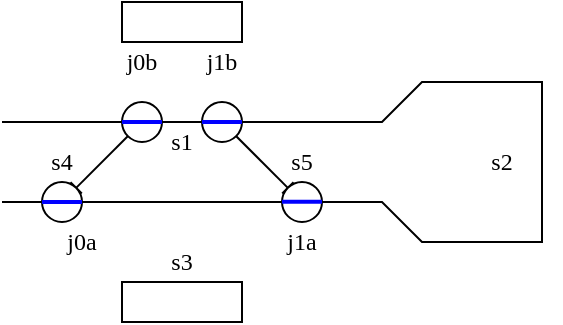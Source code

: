 <mxfile version="21.2.8" type="device" pages="3">
  <diagram name="通常時" id="arh3FIw3pBXTjxhgvzi6">
    <mxGraphModel dx="358" dy="240" grid="1" gridSize="10" guides="1" tooltips="1" connect="1" arrows="1" fold="1" page="1" pageScale="1" pageWidth="827" pageHeight="1169" math="0" shadow="0">
      <root>
        <mxCell id="0" />
        <mxCell id="1" parent="0" />
        <mxCell id="7u-3wQYrSJS738qDRrCc-1" value="" style="rounded=0;whiteSpace=wrap;html=1;" vertex="1" parent="1">
          <mxGeometry x="430" y="140" width="60" height="20" as="geometry" />
        </mxCell>
        <mxCell id="7u-3wQYrSJS738qDRrCc-2" value="" style="rounded=0;whiteSpace=wrap;html=1;" vertex="1" parent="1">
          <mxGeometry x="430" width="60" height="20" as="geometry" />
        </mxCell>
        <mxCell id="7u-3wQYrSJS738qDRrCc-3" value="" style="endArrow=baseDash;html=1;rounded=0;startArrow=baseDash;startFill=0;endFill=0;" edge="1" parent="1">
          <mxGeometry width="50" height="50" relative="1" as="geometry">
            <mxPoint x="400" y="100" as="sourcePoint" />
            <mxPoint x="520" y="100" as="targetPoint" />
          </mxGeometry>
        </mxCell>
        <mxCell id="7u-3wQYrSJS738qDRrCc-4" value="" style="endArrow=baseDash;html=1;rounded=0;startArrow=baseDash;startFill=0;endFill=0;" edge="1" parent="1">
          <mxGeometry width="50" height="50" relative="1" as="geometry">
            <mxPoint x="440" y="60" as="sourcePoint" />
            <mxPoint x="480" y="60" as="targetPoint" />
          </mxGeometry>
        </mxCell>
        <mxCell id="7u-3wQYrSJS738qDRrCc-5" value="" style="endArrow=baseDash;html=1;rounded=0;startArrow=baseDash;startFill=0;endFill=0;" edge="1" parent="1" source="7u-3wQYrSJS738qDRrCc-24">
          <mxGeometry width="50" height="50" relative="1" as="geometry">
            <mxPoint x="400" y="100" as="sourcePoint" />
            <mxPoint x="440" y="60" as="targetPoint" />
          </mxGeometry>
        </mxCell>
        <mxCell id="7u-3wQYrSJS738qDRrCc-6" value="" style="endArrow=baseDash;html=1;rounded=0;startArrow=baseDash;startFill=0;endFill=0;" edge="1" parent="1" source="7u-3wQYrSJS738qDRrCc-26">
          <mxGeometry width="50" height="50" relative="1" as="geometry">
            <mxPoint x="520" y="100" as="sourcePoint" />
            <mxPoint x="480" y="60" as="targetPoint" />
          </mxGeometry>
        </mxCell>
        <mxCell id="7u-3wQYrSJS738qDRrCc-7" value="" style="endArrow=baseDash;html=1;rounded=0;startArrow=baseDash;startFill=0;endFill=0;" edge="1" parent="1">
          <mxGeometry width="50" height="50" relative="1" as="geometry">
            <mxPoint x="480" y="60" as="sourcePoint" />
            <mxPoint x="520" y="100" as="targetPoint" />
            <Array as="points">
              <mxPoint x="560" y="60" />
              <mxPoint x="580" y="40" />
              <mxPoint x="640" y="40" />
              <mxPoint x="640" y="120" />
              <mxPoint x="580" y="120" />
              <mxPoint x="560" y="100" />
            </Array>
          </mxGeometry>
        </mxCell>
        <mxCell id="7u-3wQYrSJS738qDRrCc-8" value="j0a" style="text;html=1;strokeColor=none;fillColor=none;align=center;verticalAlign=middle;whiteSpace=wrap;rounded=0;fontFamily=Lucida Console;" vertex="1" parent="1">
          <mxGeometry x="390" y="110" width="40" height="20" as="geometry" />
        </mxCell>
        <mxCell id="7u-3wQYrSJS738qDRrCc-9" value="j0b" style="text;html=1;strokeColor=none;fillColor=none;align=center;verticalAlign=middle;whiteSpace=wrap;rounded=0;fontFamily=Lucida Console;" vertex="1" parent="1">
          <mxGeometry x="420" y="20" width="40" height="20" as="geometry" />
        </mxCell>
        <mxCell id="7u-3wQYrSJS738qDRrCc-10" value="j1a" style="text;html=1;strokeColor=none;fillColor=none;align=center;verticalAlign=middle;whiteSpace=wrap;rounded=0;fontFamily=Lucida Console;" vertex="1" parent="1">
          <mxGeometry x="500" y="110" width="40" height="20" as="geometry" />
        </mxCell>
        <mxCell id="7u-3wQYrSJS738qDRrCc-11" value="j1b" style="text;html=1;strokeColor=none;fillColor=none;align=center;verticalAlign=middle;whiteSpace=wrap;rounded=0;fontFamily=Lucida Console;" vertex="1" parent="1">
          <mxGeometry x="460" y="20" width="40" height="20" as="geometry" />
        </mxCell>
        <mxCell id="7u-3wQYrSJS738qDRrCc-12" value="s1" style="text;html=1;strokeColor=none;fillColor=none;align=center;verticalAlign=middle;whiteSpace=wrap;rounded=0;fontFamily=Lucida Console;" vertex="1" parent="1">
          <mxGeometry x="440" y="60" width="40" height="20" as="geometry" />
        </mxCell>
        <mxCell id="7u-3wQYrSJS738qDRrCc-13" value="s2" style="text;html=1;strokeColor=none;fillColor=none;align=center;verticalAlign=middle;whiteSpace=wrap;rounded=0;fontFamily=Lucida Console;" vertex="1" parent="1">
          <mxGeometry x="600" y="70" width="40" height="20" as="geometry" />
        </mxCell>
        <mxCell id="7u-3wQYrSJS738qDRrCc-14" value="s3" style="text;html=1;strokeColor=none;fillColor=none;align=center;verticalAlign=middle;whiteSpace=wrap;rounded=0;fontFamily=Lucida Console;" vertex="1" parent="1">
          <mxGeometry x="440" y="120" width="40" height="20" as="geometry" />
        </mxCell>
        <mxCell id="7u-3wQYrSJS738qDRrCc-15" value="s4" style="text;html=1;strokeColor=none;fillColor=none;align=center;verticalAlign=middle;whiteSpace=wrap;rounded=0;fontFamily=Lucida Console;" vertex="1" parent="1">
          <mxGeometry x="380" y="70" width="40" height="20" as="geometry" />
        </mxCell>
        <mxCell id="7u-3wQYrSJS738qDRrCc-16" value="s5" style="text;html=1;strokeColor=none;fillColor=none;align=center;verticalAlign=middle;whiteSpace=wrap;rounded=0;fontFamily=Lucida Console;" vertex="1" parent="1">
          <mxGeometry x="500" y="70" width="40" height="20" as="geometry" />
        </mxCell>
        <mxCell id="7u-3wQYrSJS738qDRrCc-18" value="" style="endArrow=none;html=1;rounded=0;" edge="1" parent="1" source="7u-3wQYrSJS738qDRrCc-21">
          <mxGeometry width="50" height="50" relative="1" as="geometry">
            <mxPoint x="370" y="60" as="sourcePoint" />
            <mxPoint x="440" y="60" as="targetPoint" />
          </mxGeometry>
        </mxCell>
        <mxCell id="7u-3wQYrSJS738qDRrCc-19" value="" style="endArrow=none;html=1;rounded=0;" edge="1" parent="1">
          <mxGeometry width="50" height="50" relative="1" as="geometry">
            <mxPoint x="370" y="100" as="sourcePoint" />
            <mxPoint x="400" y="100" as="targetPoint" />
          </mxGeometry>
        </mxCell>
        <mxCell id="7u-3wQYrSJS738qDRrCc-22" value="" style="endArrow=none;html=1;rounded=0;" edge="1" parent="1" target="7u-3wQYrSJS738qDRrCc-21">
          <mxGeometry width="50" height="50" relative="1" as="geometry">
            <mxPoint x="370" y="60" as="sourcePoint" />
            <mxPoint x="440" y="60" as="targetPoint" />
          </mxGeometry>
        </mxCell>
        <mxCell id="7u-3wQYrSJS738qDRrCc-21" value="" style="ellipse;whiteSpace=wrap;html=1;aspect=fixed;" vertex="1" parent="1">
          <mxGeometry x="430" y="50" width="20" height="20" as="geometry" />
        </mxCell>
        <mxCell id="7u-3wQYrSJS738qDRrCc-23" value="" style="ellipse;whiteSpace=wrap;html=1;aspect=fixed;" vertex="1" parent="1">
          <mxGeometry x="470" y="50" width="20" height="20" as="geometry" />
        </mxCell>
        <mxCell id="7u-3wQYrSJS738qDRrCc-25" value="" style="endArrow=baseDash;html=1;rounded=0;startArrow=baseDash;startFill=0;endFill=0;" edge="1" parent="1" target="7u-3wQYrSJS738qDRrCc-24">
          <mxGeometry width="50" height="50" relative="1" as="geometry">
            <mxPoint x="400" y="100" as="sourcePoint" />
            <mxPoint x="440" y="60" as="targetPoint" />
          </mxGeometry>
        </mxCell>
        <mxCell id="7u-3wQYrSJS738qDRrCc-24" value="" style="ellipse;whiteSpace=wrap;html=1;aspect=fixed;" vertex="1" parent="1">
          <mxGeometry x="390" y="90" width="20" height="20" as="geometry" />
        </mxCell>
        <mxCell id="7u-3wQYrSJS738qDRrCc-27" value="" style="endArrow=baseDash;html=1;rounded=0;startArrow=baseDash;startFill=0;endFill=0;" edge="1" parent="1" target="7u-3wQYrSJS738qDRrCc-26">
          <mxGeometry width="50" height="50" relative="1" as="geometry">
            <mxPoint x="520" y="100" as="sourcePoint" />
            <mxPoint x="480" y="60" as="targetPoint" />
          </mxGeometry>
        </mxCell>
        <mxCell id="7u-3wQYrSJS738qDRrCc-26" value="" style="ellipse;whiteSpace=wrap;html=1;aspect=fixed;" vertex="1" parent="1">
          <mxGeometry x="510" y="90" width="20" height="20" as="geometry" />
        </mxCell>
        <mxCell id="7u-3wQYrSJS738qDRrCc-28" value="" style="endArrow=none;html=1;rounded=0;fillColor=#e51400;strokeColor=#0000FF;strokeWidth=2;exitX=0;exitY=0.5;exitDx=0;exitDy=0;entryX=1;entryY=0.5;entryDx=0;entryDy=0;" edge="1" parent="1" source="7u-3wQYrSJS738qDRrCc-21" target="7u-3wQYrSJS738qDRrCc-21">
          <mxGeometry width="50" height="50" relative="1" as="geometry">
            <mxPoint x="320" y="70" as="sourcePoint" />
            <mxPoint x="350" y="60" as="targetPoint" />
          </mxGeometry>
        </mxCell>
        <mxCell id="7u-3wQYrSJS738qDRrCc-29" value="" style="endArrow=none;html=1;rounded=0;fillColor=#e51400;strokeColor=#0000FF;strokeWidth=2;exitX=0;exitY=0.5;exitDx=0;exitDy=0;entryX=1;entryY=0.5;entryDx=0;entryDy=0;" edge="1" parent="1">
          <mxGeometry width="50" height="50" relative="1" as="geometry">
            <mxPoint x="470" y="60" as="sourcePoint" />
            <mxPoint x="490" y="60" as="targetPoint" />
          </mxGeometry>
        </mxCell>
        <mxCell id="7u-3wQYrSJS738qDRrCc-30" value="" style="endArrow=none;html=1;rounded=0;fillColor=#e51400;strokeColor=#0000FF;strokeWidth=2;exitX=1;exitY=0.5;exitDx=0;exitDy=0;entryX=0;entryY=0.5;entryDx=0;entryDy=0;" edge="1" parent="1" source="7u-3wQYrSJS738qDRrCc-24" target="7u-3wQYrSJS738qDRrCc-24">
          <mxGeometry width="50" height="50" relative="1" as="geometry">
            <mxPoint x="450" y="80" as="sourcePoint" />
            <mxPoint x="470" y="80" as="targetPoint" />
          </mxGeometry>
        </mxCell>
        <mxCell id="7u-3wQYrSJS738qDRrCc-31" value="" style="endArrow=none;html=1;rounded=0;fillColor=#e51400;strokeColor=#0000FF;strokeWidth=2;exitX=0;exitY=0.5;exitDx=0;exitDy=0;entryX=1;entryY=0.5;entryDx=0;entryDy=0;" edge="1" parent="1">
          <mxGeometry width="50" height="50" relative="1" as="geometry">
            <mxPoint x="510" y="99.82" as="sourcePoint" />
            <mxPoint x="530" y="99.82" as="targetPoint" />
          </mxGeometry>
        </mxCell>
      </root>
    </mxGraphModel>
  </diagram>
  <diagram name="S3通行不可1" id="a9ny2blX0CzjCBRiFFUc">
    <mxGraphModel dx="419" dy="281" grid="1" gridSize="10" guides="1" tooltips="1" connect="1" arrows="1" fold="1" page="1" pageScale="1" pageWidth="827" pageHeight="1169" math="0" shadow="0">
      <root>
        <mxCell id="-IiezHLQpp2U1VbSaJ5H-0" />
        <mxCell id="-IiezHLQpp2U1VbSaJ5H-1" parent="-IiezHLQpp2U1VbSaJ5H-0" />
        <mxCell id="-IiezHLQpp2U1VbSaJ5H-2" value="" style="rounded=0;whiteSpace=wrap;html=1;" vertex="1" parent="-IiezHLQpp2U1VbSaJ5H-1">
          <mxGeometry x="430" y="140" width="60" height="20" as="geometry" />
        </mxCell>
        <mxCell id="-IiezHLQpp2U1VbSaJ5H-3" value="" style="rounded=0;whiteSpace=wrap;html=1;" vertex="1" parent="-IiezHLQpp2U1VbSaJ5H-1">
          <mxGeometry x="430" width="60" height="20" as="geometry" />
        </mxCell>
        <mxCell id="-IiezHLQpp2U1VbSaJ5H-4" value="" style="endArrow=baseDash;html=1;rounded=0;startArrow=baseDash;startFill=0;endFill=0;fillColor=#e51400;strokeColor=#B20000;" edge="1" parent="-IiezHLQpp2U1VbSaJ5H-1">
          <mxGeometry width="50" height="50" relative="1" as="geometry">
            <mxPoint x="400" y="100" as="sourcePoint" />
            <mxPoint x="520" y="100" as="targetPoint" />
          </mxGeometry>
        </mxCell>
        <mxCell id="-IiezHLQpp2U1VbSaJ5H-5" value="" style="endArrow=baseDash;html=1;rounded=0;startArrow=baseDash;startFill=0;endFill=0;" edge="1" parent="-IiezHLQpp2U1VbSaJ5H-1">
          <mxGeometry width="50" height="50" relative="1" as="geometry">
            <mxPoint x="440" y="60" as="sourcePoint" />
            <mxPoint x="480" y="60" as="targetPoint" />
          </mxGeometry>
        </mxCell>
        <mxCell id="-IiezHLQpp2U1VbSaJ5H-6" value="" style="endArrow=baseDash;html=1;rounded=0;startArrow=baseDash;startFill=0;endFill=0;" edge="1" parent="-IiezHLQpp2U1VbSaJ5H-1" source="-IiezHLQpp2U1VbSaJ5H-24">
          <mxGeometry width="50" height="50" relative="1" as="geometry">
            <mxPoint x="400" y="100" as="sourcePoint" />
            <mxPoint x="440" y="60" as="targetPoint" />
          </mxGeometry>
        </mxCell>
        <mxCell id="-IiezHLQpp2U1VbSaJ5H-7" value="" style="endArrow=baseDash;html=1;rounded=0;startArrow=baseDash;startFill=0;endFill=0;" edge="1" parent="-IiezHLQpp2U1VbSaJ5H-1" source="-IiezHLQpp2U1VbSaJ5H-26">
          <mxGeometry width="50" height="50" relative="1" as="geometry">
            <mxPoint x="520" y="100" as="sourcePoint" />
            <mxPoint x="480" y="60" as="targetPoint" />
          </mxGeometry>
        </mxCell>
        <mxCell id="-IiezHLQpp2U1VbSaJ5H-8" value="" style="endArrow=baseDash;html=1;rounded=0;startArrow=baseDash;startFill=0;endFill=0;" edge="1" parent="-IiezHLQpp2U1VbSaJ5H-1">
          <mxGeometry width="50" height="50" relative="1" as="geometry">
            <mxPoint x="480" y="60" as="sourcePoint" />
            <mxPoint x="520" y="100" as="targetPoint" />
            <Array as="points">
              <mxPoint x="560" y="60" />
              <mxPoint x="580" y="40" />
              <mxPoint x="640" y="40" />
              <mxPoint x="640" y="120" />
              <mxPoint x="580" y="120" />
              <mxPoint x="560" y="100" />
            </Array>
          </mxGeometry>
        </mxCell>
        <mxCell id="-IiezHLQpp2U1VbSaJ5H-9" value="j0a" style="text;html=1;strokeColor=none;fillColor=none;align=center;verticalAlign=middle;whiteSpace=wrap;rounded=0;fontFamily=Lucida Console;" vertex="1" parent="-IiezHLQpp2U1VbSaJ5H-1">
          <mxGeometry x="390" y="110" width="40" height="20" as="geometry" />
        </mxCell>
        <mxCell id="-IiezHLQpp2U1VbSaJ5H-10" value="j0b" style="text;html=1;strokeColor=none;fillColor=none;align=center;verticalAlign=middle;whiteSpace=wrap;rounded=0;fontFamily=Lucida Console;" vertex="1" parent="-IiezHLQpp2U1VbSaJ5H-1">
          <mxGeometry x="420" y="20" width="40" height="20" as="geometry" />
        </mxCell>
        <mxCell id="-IiezHLQpp2U1VbSaJ5H-11" value="j1a" style="text;html=1;strokeColor=none;fillColor=none;align=center;verticalAlign=middle;whiteSpace=wrap;rounded=0;fontFamily=Lucida Console;" vertex="1" parent="-IiezHLQpp2U1VbSaJ5H-1">
          <mxGeometry x="500" y="110" width="40" height="20" as="geometry" />
        </mxCell>
        <mxCell id="-IiezHLQpp2U1VbSaJ5H-12" value="j1b" style="text;html=1;strokeColor=none;fillColor=none;align=center;verticalAlign=middle;whiteSpace=wrap;rounded=0;fontFamily=Lucida Console;" vertex="1" parent="-IiezHLQpp2U1VbSaJ5H-1">
          <mxGeometry x="460" y="20" width="40" height="20" as="geometry" />
        </mxCell>
        <mxCell id="-IiezHLQpp2U1VbSaJ5H-13" value="s1" style="text;html=1;strokeColor=none;fillColor=none;align=center;verticalAlign=middle;whiteSpace=wrap;rounded=0;fontFamily=Lucida Console;" vertex="1" parent="-IiezHLQpp2U1VbSaJ5H-1">
          <mxGeometry x="440" y="60" width="40" height="20" as="geometry" />
        </mxCell>
        <mxCell id="-IiezHLQpp2U1VbSaJ5H-14" value="s2" style="text;html=1;strokeColor=none;fillColor=none;align=center;verticalAlign=middle;whiteSpace=wrap;rounded=0;fontFamily=Lucida Console;" vertex="1" parent="-IiezHLQpp2U1VbSaJ5H-1">
          <mxGeometry x="600" y="70" width="40" height="20" as="geometry" />
        </mxCell>
        <mxCell id="-IiezHLQpp2U1VbSaJ5H-15" value="s3" style="text;html=1;strokeColor=none;fillColor=none;align=center;verticalAlign=middle;whiteSpace=wrap;rounded=0;fontFamily=Lucida Console;" vertex="1" parent="-IiezHLQpp2U1VbSaJ5H-1">
          <mxGeometry x="440" y="120" width="40" height="20" as="geometry" />
        </mxCell>
        <mxCell id="-IiezHLQpp2U1VbSaJ5H-16" value="s4" style="text;html=1;strokeColor=none;fillColor=none;align=center;verticalAlign=middle;whiteSpace=wrap;rounded=0;fontFamily=Lucida Console;" vertex="1" parent="-IiezHLQpp2U1VbSaJ5H-1">
          <mxGeometry x="380" y="70" width="40" height="20" as="geometry" />
        </mxCell>
        <mxCell id="-IiezHLQpp2U1VbSaJ5H-17" value="s5" style="text;html=1;strokeColor=none;fillColor=none;align=center;verticalAlign=middle;whiteSpace=wrap;rounded=0;fontFamily=Lucida Console;" vertex="1" parent="-IiezHLQpp2U1VbSaJ5H-1">
          <mxGeometry x="500" y="70" width="40" height="20" as="geometry" />
        </mxCell>
        <mxCell id="-IiezHLQpp2U1VbSaJ5H-18" value="" style="endArrow=none;html=1;rounded=0;" edge="1" parent="-IiezHLQpp2U1VbSaJ5H-1" source="-IiezHLQpp2U1VbSaJ5H-21">
          <mxGeometry width="50" height="50" relative="1" as="geometry">
            <mxPoint x="370" y="60" as="sourcePoint" />
            <mxPoint x="440" y="60" as="targetPoint" />
          </mxGeometry>
        </mxCell>
        <mxCell id="-IiezHLQpp2U1VbSaJ5H-19" value="" style="endArrow=none;html=1;rounded=0;" edge="1" parent="-IiezHLQpp2U1VbSaJ5H-1">
          <mxGeometry width="50" height="50" relative="1" as="geometry">
            <mxPoint x="370" y="100" as="sourcePoint" />
            <mxPoint x="400" y="100" as="targetPoint" />
          </mxGeometry>
        </mxCell>
        <mxCell id="-IiezHLQpp2U1VbSaJ5H-20" value="" style="endArrow=none;html=1;rounded=0;" edge="1" parent="-IiezHLQpp2U1VbSaJ5H-1" target="-IiezHLQpp2U1VbSaJ5H-21">
          <mxGeometry width="50" height="50" relative="1" as="geometry">
            <mxPoint x="370" y="60" as="sourcePoint" />
            <mxPoint x="440" y="60" as="targetPoint" />
          </mxGeometry>
        </mxCell>
        <mxCell id="-IiezHLQpp2U1VbSaJ5H-21" value="" style="ellipse;whiteSpace=wrap;html=1;aspect=fixed;" vertex="1" parent="-IiezHLQpp2U1VbSaJ5H-1">
          <mxGeometry x="430" y="50" width="20" height="20" as="geometry" />
        </mxCell>
        <mxCell id="-IiezHLQpp2U1VbSaJ5H-22" value="" style="ellipse;whiteSpace=wrap;html=1;aspect=fixed;" vertex="1" parent="-IiezHLQpp2U1VbSaJ5H-1">
          <mxGeometry x="470" y="50" width="20" height="20" as="geometry" />
        </mxCell>
        <mxCell id="-IiezHLQpp2U1VbSaJ5H-23" value="" style="endArrow=baseDash;html=1;rounded=0;startArrow=baseDash;startFill=0;endFill=0;" edge="1" parent="-IiezHLQpp2U1VbSaJ5H-1" target="-IiezHLQpp2U1VbSaJ5H-24">
          <mxGeometry width="50" height="50" relative="1" as="geometry">
            <mxPoint x="400" y="100" as="sourcePoint" />
            <mxPoint x="440" y="60" as="targetPoint" />
          </mxGeometry>
        </mxCell>
        <mxCell id="-IiezHLQpp2U1VbSaJ5H-24" value="" style="ellipse;whiteSpace=wrap;html=1;aspect=fixed;" vertex="1" parent="-IiezHLQpp2U1VbSaJ5H-1">
          <mxGeometry x="390" y="90" width="20" height="20" as="geometry" />
        </mxCell>
        <mxCell id="-IiezHLQpp2U1VbSaJ5H-25" value="" style="endArrow=baseDash;html=1;rounded=0;startArrow=baseDash;startFill=0;endFill=0;" edge="1" parent="-IiezHLQpp2U1VbSaJ5H-1" target="-IiezHLQpp2U1VbSaJ5H-26">
          <mxGeometry width="50" height="50" relative="1" as="geometry">
            <mxPoint x="520" y="100" as="sourcePoint" />
            <mxPoint x="480" y="60" as="targetPoint" />
          </mxGeometry>
        </mxCell>
        <mxCell id="-IiezHLQpp2U1VbSaJ5H-26" value="" style="ellipse;whiteSpace=wrap;html=1;aspect=fixed;" vertex="1" parent="-IiezHLQpp2U1VbSaJ5H-1">
          <mxGeometry x="510" y="90" width="20" height="20" as="geometry" />
        </mxCell>
        <mxCell id="-IiezHLQpp2U1VbSaJ5H-27" value="" style="endArrow=none;html=1;rounded=0;fillColor=#e51400;strokeColor=#0000FF;strokeWidth=2;exitX=0;exitY=0.5;exitDx=0;exitDy=0;entryX=1;entryY=0.5;entryDx=0;entryDy=0;" edge="1" parent="-IiezHLQpp2U1VbSaJ5H-1" source="-IiezHLQpp2U1VbSaJ5H-21" target="-IiezHLQpp2U1VbSaJ5H-21">
          <mxGeometry width="50" height="50" relative="1" as="geometry">
            <mxPoint x="320" y="70" as="sourcePoint" />
            <mxPoint x="350" y="60" as="targetPoint" />
          </mxGeometry>
        </mxCell>
        <mxCell id="-IiezHLQpp2U1VbSaJ5H-28" value="" style="endArrow=none;html=1;rounded=0;fillColor=#e51400;strokeColor=#0000FF;strokeWidth=2;exitX=0;exitY=0.5;exitDx=0;exitDy=0;entryX=1;entryY=0.5;entryDx=0;entryDy=0;" edge="1" parent="-IiezHLQpp2U1VbSaJ5H-1">
          <mxGeometry width="50" height="50" relative="1" as="geometry">
            <mxPoint x="470" y="60" as="sourcePoint" />
            <mxPoint x="490" y="60" as="targetPoint" />
          </mxGeometry>
        </mxCell>
        <mxCell id="-IiezHLQpp2U1VbSaJ5H-29" value="" style="endArrow=none;html=1;rounded=0;fillColor=#e51400;strokeColor=#0000FF;strokeWidth=2;exitX=1;exitY=0;exitDx=0;exitDy=0;entryX=0;entryY=1;entryDx=0;entryDy=0;" edge="1" parent="-IiezHLQpp2U1VbSaJ5H-1" source="-IiezHLQpp2U1VbSaJ5H-24" target="-IiezHLQpp2U1VbSaJ5H-24">
          <mxGeometry width="50" height="50" relative="1" as="geometry">
            <mxPoint x="450" y="80" as="sourcePoint" />
            <mxPoint x="470" y="80" as="targetPoint" />
          </mxGeometry>
        </mxCell>
        <mxCell id="-IiezHLQpp2U1VbSaJ5H-30" value="" style="endArrow=none;html=1;rounded=0;fillColor=#e51400;strokeColor=#0000FF;strokeWidth=2;exitX=0;exitY=0;exitDx=0;exitDy=0;entryX=1;entryY=1;entryDx=0;entryDy=0;" edge="1" parent="-IiezHLQpp2U1VbSaJ5H-1" source="-IiezHLQpp2U1VbSaJ5H-26" target="-IiezHLQpp2U1VbSaJ5H-26">
          <mxGeometry width="50" height="50" relative="1" as="geometry">
            <mxPoint x="510" y="99.82" as="sourcePoint" />
            <mxPoint x="530" y="99.82" as="targetPoint" />
          </mxGeometry>
        </mxCell>
      </root>
    </mxGraphModel>
  </diagram>
  <diagram name="S3通行不可2" id="GofOoyZXz3otkXVmYKWo">
    <mxGraphModel dx="323" dy="216" grid="1" gridSize="10" guides="1" tooltips="1" connect="1" arrows="1" fold="1" page="1" pageScale="1" pageWidth="827" pageHeight="1169" math="0" shadow="0">
      <root>
        <mxCell id="AQSeIR6S58tue8VEiecH-0" />
        <mxCell id="AQSeIR6S58tue8VEiecH-1" parent="AQSeIR6S58tue8VEiecH-0" />
        <mxCell id="AQSeIR6S58tue8VEiecH-2" value="" style="rounded=0;whiteSpace=wrap;html=1;" vertex="1" parent="AQSeIR6S58tue8VEiecH-1">
          <mxGeometry x="430" y="140" width="60" height="20" as="geometry" />
        </mxCell>
        <mxCell id="AQSeIR6S58tue8VEiecH-3" value="" style="rounded=0;whiteSpace=wrap;html=1;" vertex="1" parent="AQSeIR6S58tue8VEiecH-1">
          <mxGeometry x="430" width="60" height="20" as="geometry" />
        </mxCell>
        <mxCell id="AQSeIR6S58tue8VEiecH-4" value="" style="endArrow=baseDash;html=1;rounded=0;startArrow=baseDash;startFill=0;endFill=0;fillColor=#e51400;strokeColor=#B20000;" edge="1" parent="AQSeIR6S58tue8VEiecH-1">
          <mxGeometry width="50" height="50" relative="1" as="geometry">
            <mxPoint x="400" y="100" as="sourcePoint" />
            <mxPoint x="520" y="100" as="targetPoint" />
          </mxGeometry>
        </mxCell>
        <mxCell id="AQSeIR6S58tue8VEiecH-5" value="" style="endArrow=baseDash;html=1;rounded=0;startArrow=baseDash;startFill=0;endFill=0;" edge="1" parent="AQSeIR6S58tue8VEiecH-1">
          <mxGeometry width="50" height="50" relative="1" as="geometry">
            <mxPoint x="440" y="60" as="sourcePoint" />
            <mxPoint x="480" y="60" as="targetPoint" />
          </mxGeometry>
        </mxCell>
        <mxCell id="AQSeIR6S58tue8VEiecH-6" value="" style="endArrow=baseDash;html=1;rounded=0;startArrow=baseDash;startFill=0;endFill=0;" edge="1" parent="AQSeIR6S58tue8VEiecH-1" source="AQSeIR6S58tue8VEiecH-24">
          <mxGeometry width="50" height="50" relative="1" as="geometry">
            <mxPoint x="400" y="100" as="sourcePoint" />
            <mxPoint x="440" y="60" as="targetPoint" />
          </mxGeometry>
        </mxCell>
        <mxCell id="AQSeIR6S58tue8VEiecH-7" value="" style="endArrow=baseDash;html=1;rounded=0;startArrow=baseDash;startFill=0;endFill=0;" edge="1" parent="AQSeIR6S58tue8VEiecH-1" source="AQSeIR6S58tue8VEiecH-26">
          <mxGeometry width="50" height="50" relative="1" as="geometry">
            <mxPoint x="520" y="100" as="sourcePoint" />
            <mxPoint x="480" y="60" as="targetPoint" />
          </mxGeometry>
        </mxCell>
        <mxCell id="AQSeIR6S58tue8VEiecH-8" value="" style="endArrow=baseDash;html=1;rounded=0;startArrow=baseDash;startFill=0;endFill=0;" edge="1" parent="AQSeIR6S58tue8VEiecH-1">
          <mxGeometry width="50" height="50" relative="1" as="geometry">
            <mxPoint x="480" y="60" as="sourcePoint" />
            <mxPoint x="520" y="100" as="targetPoint" />
            <Array as="points">
              <mxPoint x="560" y="60" />
              <mxPoint x="580" y="40" />
              <mxPoint x="640" y="40" />
              <mxPoint x="640" y="120" />
              <mxPoint x="580" y="120" />
              <mxPoint x="560" y="100" />
            </Array>
          </mxGeometry>
        </mxCell>
        <mxCell id="AQSeIR6S58tue8VEiecH-9" value="j0a" style="text;html=1;strokeColor=none;fillColor=none;align=center;verticalAlign=middle;whiteSpace=wrap;rounded=0;fontFamily=Lucida Console;" vertex="1" parent="AQSeIR6S58tue8VEiecH-1">
          <mxGeometry x="390" y="110" width="40" height="20" as="geometry" />
        </mxCell>
        <mxCell id="AQSeIR6S58tue8VEiecH-10" value="j0b" style="text;html=1;strokeColor=none;fillColor=none;align=center;verticalAlign=middle;whiteSpace=wrap;rounded=0;fontFamily=Lucida Console;" vertex="1" parent="AQSeIR6S58tue8VEiecH-1">
          <mxGeometry x="420" y="20" width="40" height="20" as="geometry" />
        </mxCell>
        <mxCell id="AQSeIR6S58tue8VEiecH-11" value="j1a" style="text;html=1;strokeColor=none;fillColor=none;align=center;verticalAlign=middle;whiteSpace=wrap;rounded=0;fontFamily=Lucida Console;" vertex="1" parent="AQSeIR6S58tue8VEiecH-1">
          <mxGeometry x="500" y="110" width="40" height="20" as="geometry" />
        </mxCell>
        <mxCell id="AQSeIR6S58tue8VEiecH-12" value="j1b" style="text;html=1;strokeColor=none;fillColor=none;align=center;verticalAlign=middle;whiteSpace=wrap;rounded=0;fontFamily=Lucida Console;" vertex="1" parent="AQSeIR6S58tue8VEiecH-1">
          <mxGeometry x="460" y="20" width="40" height="20" as="geometry" />
        </mxCell>
        <mxCell id="AQSeIR6S58tue8VEiecH-13" value="s1" style="text;html=1;strokeColor=none;fillColor=none;align=center;verticalAlign=middle;whiteSpace=wrap;rounded=0;fontFamily=Lucida Console;" vertex="1" parent="AQSeIR6S58tue8VEiecH-1">
          <mxGeometry x="440" y="60" width="40" height="20" as="geometry" />
        </mxCell>
        <mxCell id="AQSeIR6S58tue8VEiecH-14" value="s2" style="text;html=1;strokeColor=none;fillColor=none;align=center;verticalAlign=middle;whiteSpace=wrap;rounded=0;fontFamily=Lucida Console;" vertex="1" parent="AQSeIR6S58tue8VEiecH-1">
          <mxGeometry x="600" y="70" width="40" height="20" as="geometry" />
        </mxCell>
        <mxCell id="AQSeIR6S58tue8VEiecH-15" value="s3" style="text;html=1;strokeColor=none;fillColor=none;align=center;verticalAlign=middle;whiteSpace=wrap;rounded=0;fontFamily=Lucida Console;" vertex="1" parent="AQSeIR6S58tue8VEiecH-1">
          <mxGeometry x="440" y="120" width="40" height="20" as="geometry" />
        </mxCell>
        <mxCell id="AQSeIR6S58tue8VEiecH-16" value="s4" style="text;html=1;strokeColor=none;fillColor=none;align=center;verticalAlign=middle;whiteSpace=wrap;rounded=0;fontFamily=Lucida Console;" vertex="1" parent="AQSeIR6S58tue8VEiecH-1">
          <mxGeometry x="380" y="70" width="40" height="20" as="geometry" />
        </mxCell>
        <mxCell id="AQSeIR6S58tue8VEiecH-17" value="s5" style="text;html=1;strokeColor=none;fillColor=none;align=center;verticalAlign=middle;whiteSpace=wrap;rounded=0;fontFamily=Lucida Console;" vertex="1" parent="AQSeIR6S58tue8VEiecH-1">
          <mxGeometry x="500" y="70" width="40" height="20" as="geometry" />
        </mxCell>
        <mxCell id="AQSeIR6S58tue8VEiecH-18" value="" style="endArrow=none;html=1;rounded=0;" edge="1" parent="AQSeIR6S58tue8VEiecH-1" source="AQSeIR6S58tue8VEiecH-21">
          <mxGeometry width="50" height="50" relative="1" as="geometry">
            <mxPoint x="370" y="60" as="sourcePoint" />
            <mxPoint x="440" y="60" as="targetPoint" />
          </mxGeometry>
        </mxCell>
        <mxCell id="AQSeIR6S58tue8VEiecH-19" value="" style="endArrow=none;html=1;rounded=0;" edge="1" parent="AQSeIR6S58tue8VEiecH-1">
          <mxGeometry width="50" height="50" relative="1" as="geometry">
            <mxPoint x="370" y="100" as="sourcePoint" />
            <mxPoint x="400" y="100" as="targetPoint" />
          </mxGeometry>
        </mxCell>
        <mxCell id="AQSeIR6S58tue8VEiecH-20" value="" style="endArrow=none;html=1;rounded=0;" edge="1" parent="AQSeIR6S58tue8VEiecH-1" target="AQSeIR6S58tue8VEiecH-21">
          <mxGeometry width="50" height="50" relative="1" as="geometry">
            <mxPoint x="370" y="60" as="sourcePoint" />
            <mxPoint x="440" y="60" as="targetPoint" />
          </mxGeometry>
        </mxCell>
        <mxCell id="AQSeIR6S58tue8VEiecH-21" value="" style="ellipse;whiteSpace=wrap;html=1;aspect=fixed;" vertex="1" parent="AQSeIR6S58tue8VEiecH-1">
          <mxGeometry x="430" y="50" width="20" height="20" as="geometry" />
        </mxCell>
        <mxCell id="AQSeIR6S58tue8VEiecH-22" value="" style="ellipse;whiteSpace=wrap;html=1;aspect=fixed;" vertex="1" parent="AQSeIR6S58tue8VEiecH-1">
          <mxGeometry x="470" y="50" width="20" height="20" as="geometry" />
        </mxCell>
        <mxCell id="AQSeIR6S58tue8VEiecH-23" value="" style="endArrow=baseDash;html=1;rounded=0;startArrow=baseDash;startFill=0;endFill=0;" edge="1" parent="AQSeIR6S58tue8VEiecH-1" target="AQSeIR6S58tue8VEiecH-24">
          <mxGeometry width="50" height="50" relative="1" as="geometry">
            <mxPoint x="400" y="100" as="sourcePoint" />
            <mxPoint x="440" y="60" as="targetPoint" />
          </mxGeometry>
        </mxCell>
        <mxCell id="AQSeIR6S58tue8VEiecH-24" value="" style="ellipse;whiteSpace=wrap;html=1;aspect=fixed;" vertex="1" parent="AQSeIR6S58tue8VEiecH-1">
          <mxGeometry x="390" y="90" width="20" height="20" as="geometry" />
        </mxCell>
        <mxCell id="AQSeIR6S58tue8VEiecH-25" value="" style="endArrow=baseDash;html=1;rounded=0;startArrow=baseDash;startFill=0;endFill=0;" edge="1" parent="AQSeIR6S58tue8VEiecH-1" target="AQSeIR6S58tue8VEiecH-26">
          <mxGeometry width="50" height="50" relative="1" as="geometry">
            <mxPoint x="520" y="100" as="sourcePoint" />
            <mxPoint x="480" y="60" as="targetPoint" />
          </mxGeometry>
        </mxCell>
        <mxCell id="AQSeIR6S58tue8VEiecH-26" value="" style="ellipse;whiteSpace=wrap;html=1;aspect=fixed;" vertex="1" parent="AQSeIR6S58tue8VEiecH-1">
          <mxGeometry x="510" y="90" width="20" height="20" as="geometry" />
        </mxCell>
        <mxCell id="AQSeIR6S58tue8VEiecH-27" value="" style="endArrow=none;html=1;rounded=0;fillColor=#e51400;strokeColor=#0000FF;strokeWidth=2;exitX=0;exitY=1;exitDx=0;exitDy=0;entryX=1;entryY=0;entryDx=0;entryDy=0;" edge="1" parent="AQSeIR6S58tue8VEiecH-1" source="AQSeIR6S58tue8VEiecH-21" target="AQSeIR6S58tue8VEiecH-21">
          <mxGeometry width="50" height="50" relative="1" as="geometry">
            <mxPoint x="320" y="70" as="sourcePoint" />
            <mxPoint x="350" y="60" as="targetPoint" />
          </mxGeometry>
        </mxCell>
        <mxCell id="AQSeIR6S58tue8VEiecH-28" value="" style="endArrow=none;html=1;rounded=0;fillColor=#e51400;strokeColor=#0000FF;strokeWidth=2;exitX=0;exitY=0;exitDx=0;exitDy=0;entryX=1;entryY=1;entryDx=0;entryDy=0;" edge="1" parent="AQSeIR6S58tue8VEiecH-1" target="AQSeIR6S58tue8VEiecH-22" source="AQSeIR6S58tue8VEiecH-22">
          <mxGeometry width="50" height="50" relative="1" as="geometry">
            <mxPoint x="470" y="60" as="sourcePoint" />
            <mxPoint x="490" y="60" as="targetPoint" />
          </mxGeometry>
        </mxCell>
        <mxCell id="AQSeIR6S58tue8VEiecH-29" value="" style="endArrow=none;html=1;rounded=0;fillColor=#e51400;strokeColor=#0000FF;strokeWidth=2;exitX=1;exitY=0;exitDx=0;exitDy=0;entryX=0;entryY=1;entryDx=0;entryDy=0;" edge="1" parent="AQSeIR6S58tue8VEiecH-1" source="AQSeIR6S58tue8VEiecH-24" target="AQSeIR6S58tue8VEiecH-24">
          <mxGeometry width="50" height="50" relative="1" as="geometry">
            <mxPoint x="450" y="80" as="sourcePoint" />
            <mxPoint x="470" y="80" as="targetPoint" />
          </mxGeometry>
        </mxCell>
        <mxCell id="AQSeIR6S58tue8VEiecH-30" value="" style="endArrow=none;html=1;rounded=0;fillColor=#e51400;strokeColor=#0000FF;strokeWidth=2;exitX=0;exitY=0;exitDx=0;exitDy=0;entryX=1;entryY=1;entryDx=0;entryDy=0;" edge="1" parent="AQSeIR6S58tue8VEiecH-1" source="AQSeIR6S58tue8VEiecH-26" target="AQSeIR6S58tue8VEiecH-26">
          <mxGeometry width="50" height="50" relative="1" as="geometry">
            <mxPoint x="510" y="99.82" as="sourcePoint" />
            <mxPoint x="530" y="99.82" as="targetPoint" />
          </mxGeometry>
        </mxCell>
      </root>
    </mxGraphModel>
  </diagram>
</mxfile>
